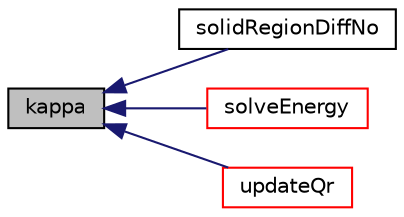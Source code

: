 digraph "kappa"
{
  bgcolor="transparent";
  edge [fontname="Helvetica",fontsize="10",labelfontname="Helvetica",labelfontsize="10"];
  node [fontname="Helvetica",fontsize="10",shape=record];
  rankdir="LR";
  Node1 [label="kappa",height=0.2,width=0.4,color="black", fillcolor="grey75", style="filled", fontcolor="black"];
  Node1 -> Node2 [dir="back",color="midnightblue",fontsize="10",style="solid",fontname="Helvetica"];
  Node2 [label="solidRegionDiffNo",height=0.2,width=0.4,color="black",URL="$a02135.html#a689680eb71a05f6bb1be9068faf025e7",tooltip="Mean diffusion number of the solid region. "];
  Node1 -> Node3 [dir="back",color="midnightblue",fontsize="10",style="solid",fontname="Helvetica"];
  Node3 [label="solveEnergy",height=0.2,width=0.4,color="red",URL="$a02135.html#a533e6e7fb2c00cd976a89d545355000c",tooltip="Solve energy. "];
  Node1 -> Node4 [dir="back",color="midnightblue",fontsize="10",style="solid",fontname="Helvetica"];
  Node4 [label="updateQr",height=0.2,width=0.4,color="red",URL="$a02135.html#a7f226e9587fdbd0707a2d93c76e91aaf",tooltip="Update radiative flux in pyrolysis region. "];
}
